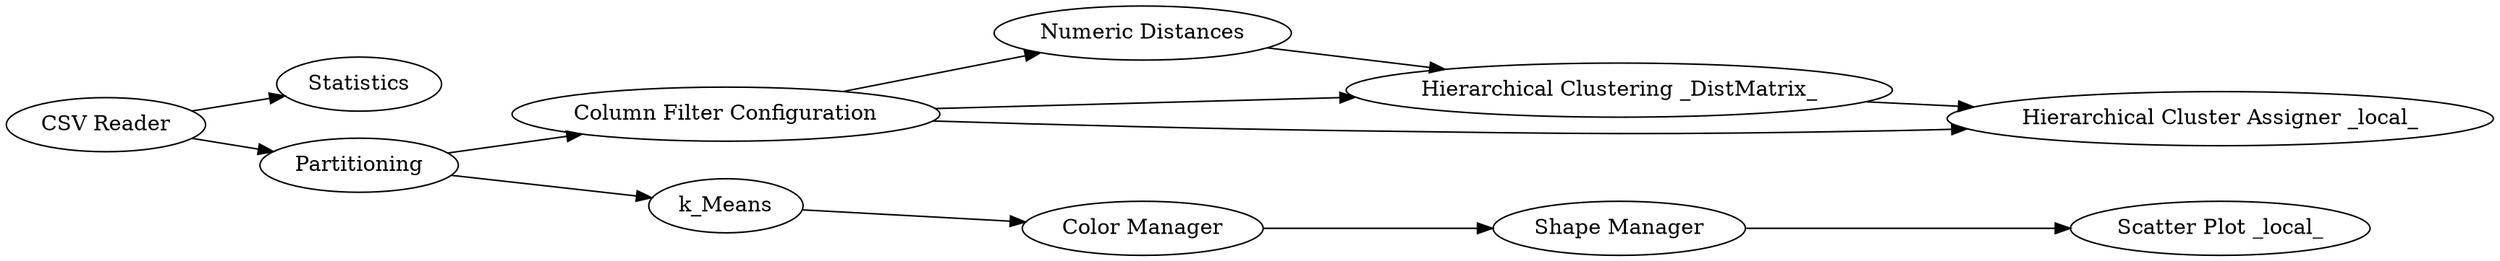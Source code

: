 digraph {
	"-409234094892275150_8" [label="Color Manager"]
	"-409234094892275150_6" [label="Column Filter Configuration"]
	"-409234094892275150_5" [label=k_Means]
	"-409234094892275150_2" [label=Statistics]
	"-409234094892275150_7" [label="Numeric Distances"]
	"-409234094892275150_11" [label="Hierarchical Clustering _DistMatrix_"]
	"-409234094892275150_10" [label="Scatter Plot _local_"]
	"-409234094892275150_12" [label="Hierarchical Cluster Assigner _local_"]
	"-409234094892275150_9" [label="Shape Manager"]
	"-409234094892275150_3" [label=Partitioning]
	"-409234094892275150_1" [label="CSV Reader"]
	"-409234094892275150_11" -> "-409234094892275150_12"
	"-409234094892275150_3" -> "-409234094892275150_5"
	"-409234094892275150_6" -> "-409234094892275150_12"
	"-409234094892275150_1" -> "-409234094892275150_2"
	"-409234094892275150_1" -> "-409234094892275150_3"
	"-409234094892275150_6" -> "-409234094892275150_11"
	"-409234094892275150_6" -> "-409234094892275150_7"
	"-409234094892275150_9" -> "-409234094892275150_10"
	"-409234094892275150_8" -> "-409234094892275150_9"
	"-409234094892275150_7" -> "-409234094892275150_11"
	"-409234094892275150_3" -> "-409234094892275150_6"
	"-409234094892275150_5" -> "-409234094892275150_8"
	rankdir=LR
}
